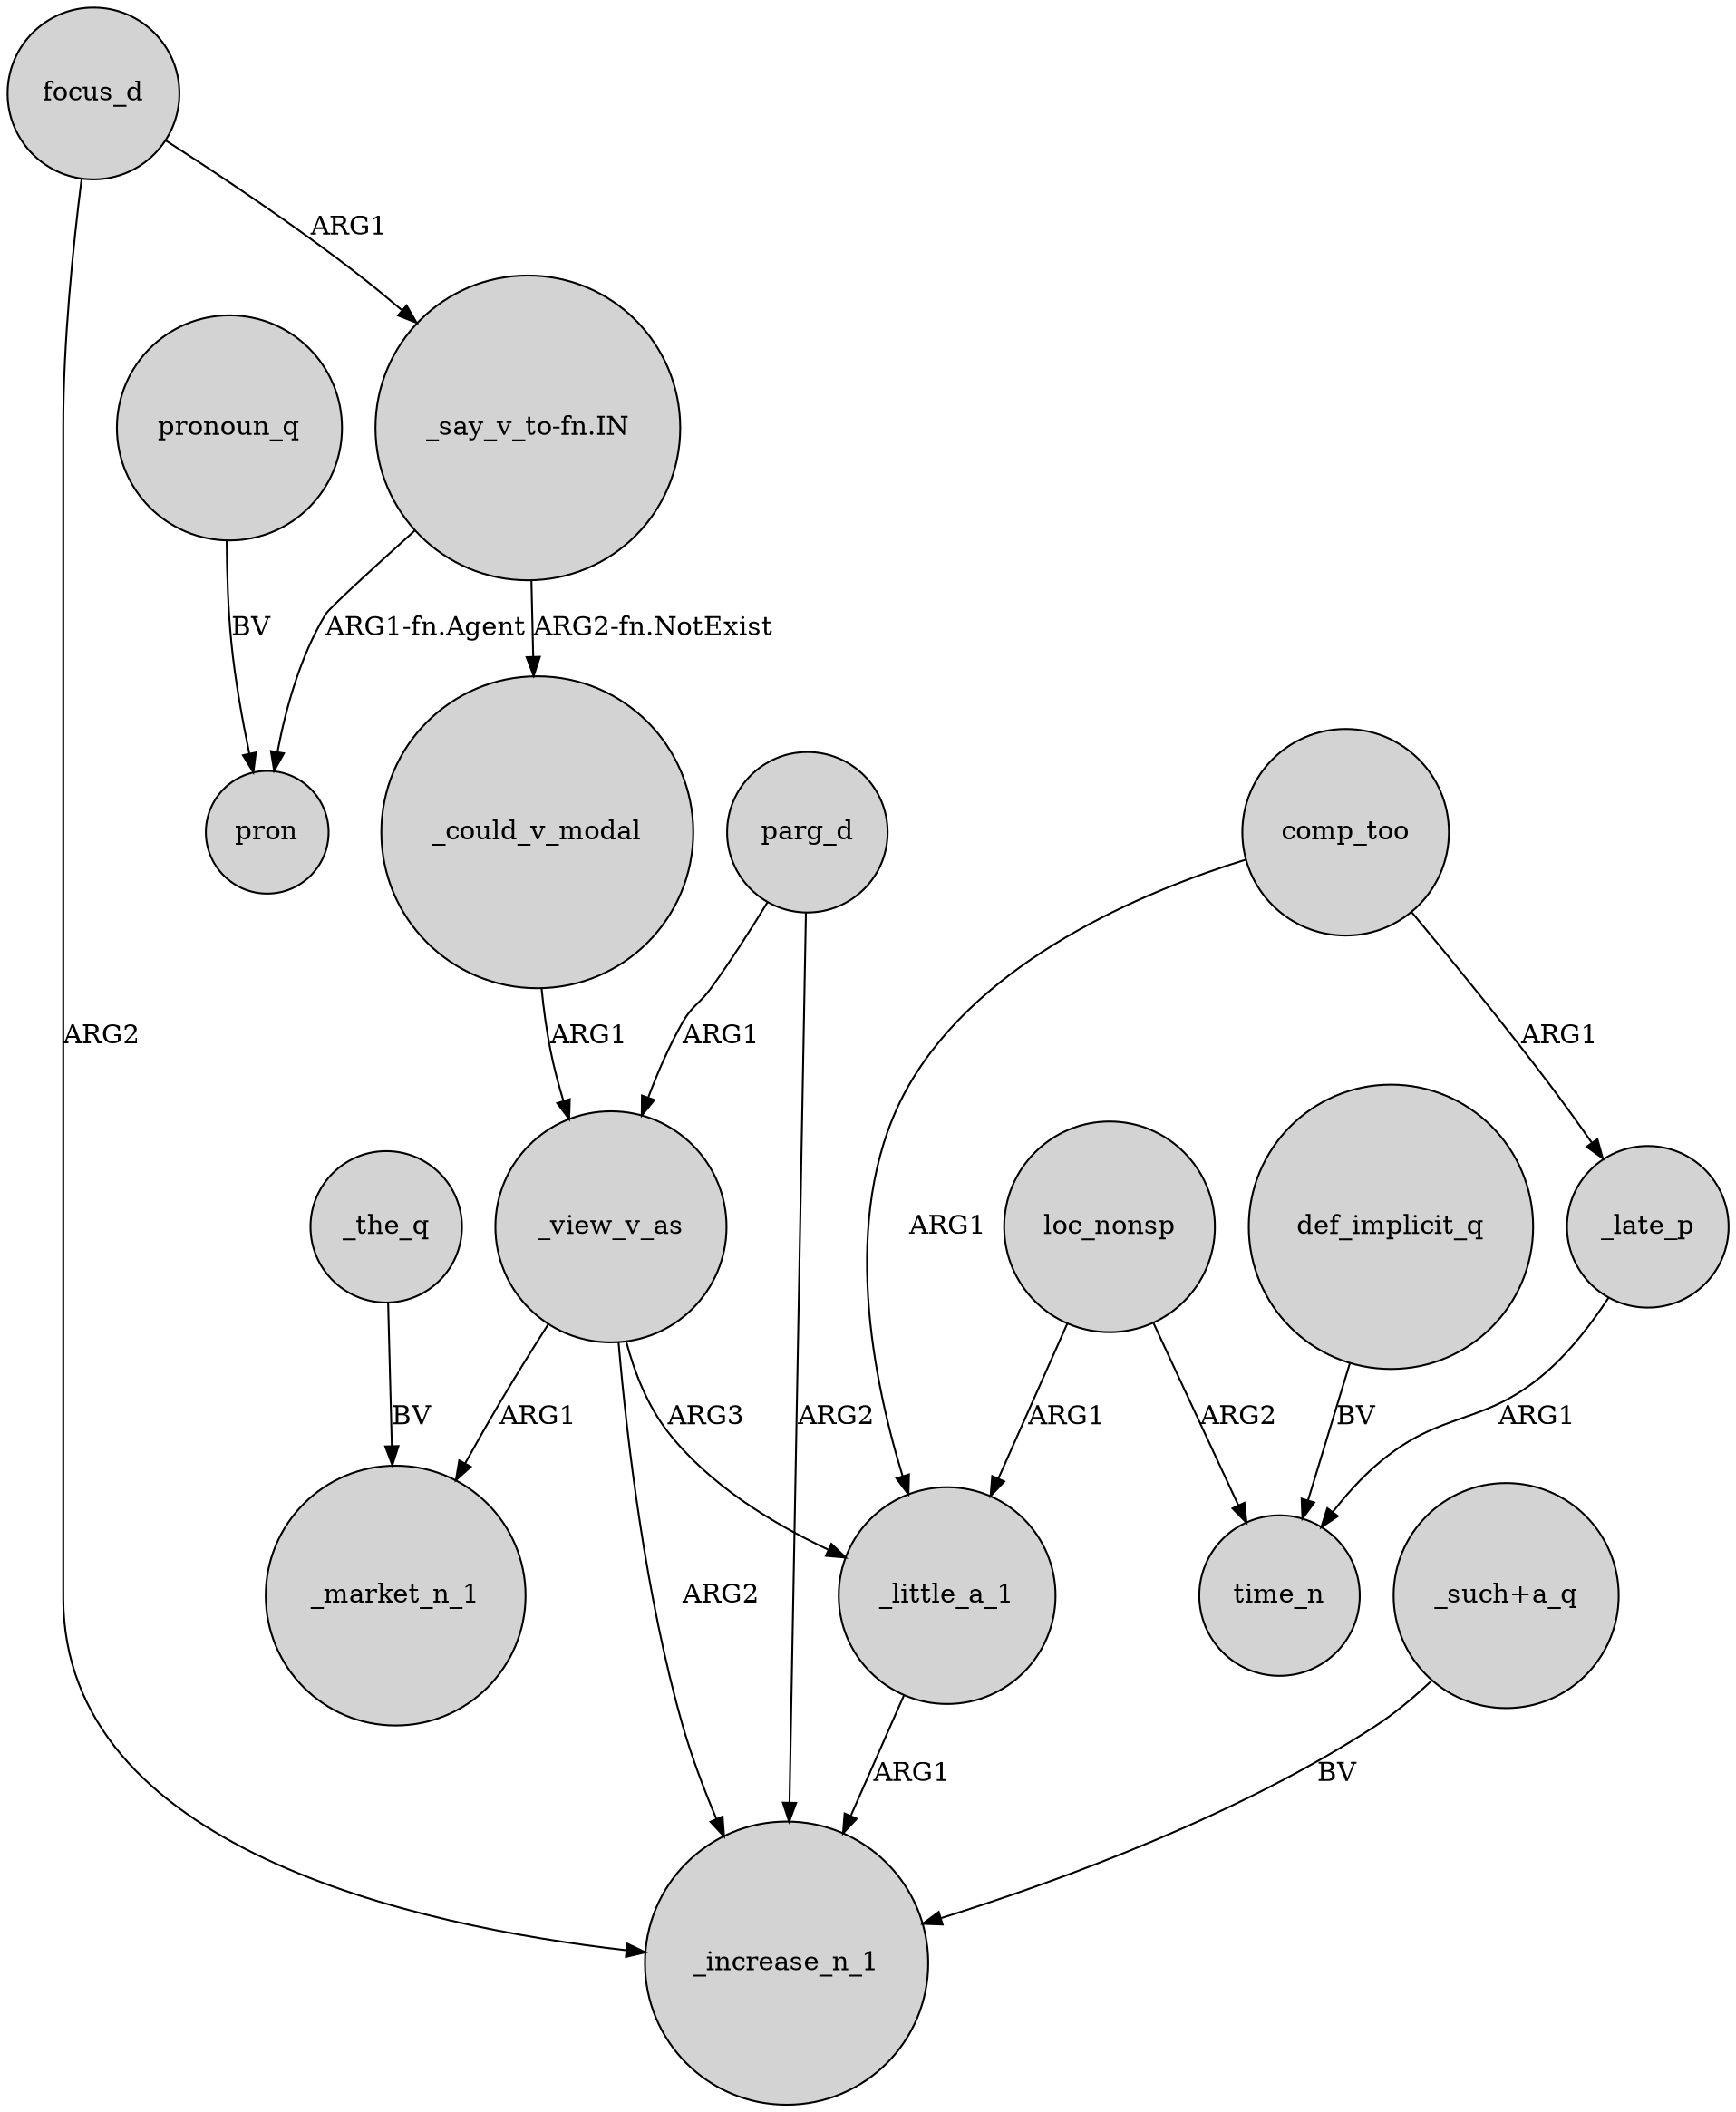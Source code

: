 digraph {
	node [shape=circle style=filled]
	loc_nonsp -> _little_a_1 [label=ARG1]
	_late_p -> time_n [label=ARG1]
	_view_v_as -> _market_n_1 [label=ARG1]
	"_such+a_q" -> _increase_n_1 [label=BV]
	comp_too -> _little_a_1 [label=ARG1]
	comp_too -> _late_p [label=ARG1]
	focus_d -> "_say_v_to-fn.IN" [label=ARG1]
	loc_nonsp -> time_n [label=ARG2]
	_little_a_1 -> _increase_n_1 [label=ARG1]
	_could_v_modal -> _view_v_as [label=ARG1]
	pronoun_q -> pron [label=BV]
	parg_d -> _increase_n_1 [label=ARG2]
	"_say_v_to-fn.IN" -> pron [label="ARG1-fn.Agent"]
	_view_v_as -> _little_a_1 [label=ARG3]
	_view_v_as -> _increase_n_1 [label=ARG2]
	parg_d -> _view_v_as [label=ARG1]
	focus_d -> _increase_n_1 [label=ARG2]
	_the_q -> _market_n_1 [label=BV]
	"_say_v_to-fn.IN" -> _could_v_modal [label="ARG2-fn.NotExist"]
	def_implicit_q -> time_n [label=BV]
}
